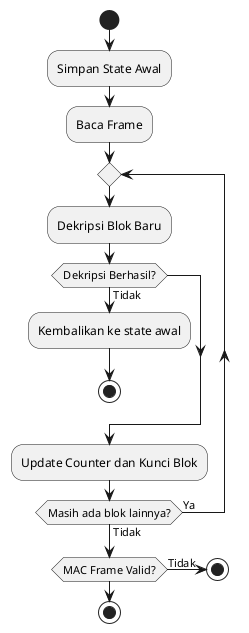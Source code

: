 @startuml ""

start

:Simpan State Awal;
:Baca Frame;


repeat
  :Dekripsi Blok Baru;

  if (Dekripsi Berhasil?) then (Tidak)
    :Kembalikan ke state awal;
    stop;
  endif

  :Update Counter dan Kunci Blok;
repeat while (Masih ada blok lainnya?) is (Ya) not (Tidak)

if (MAC Frame Valid?) then (Tidak)
  stop;
endif

stop

@enduml